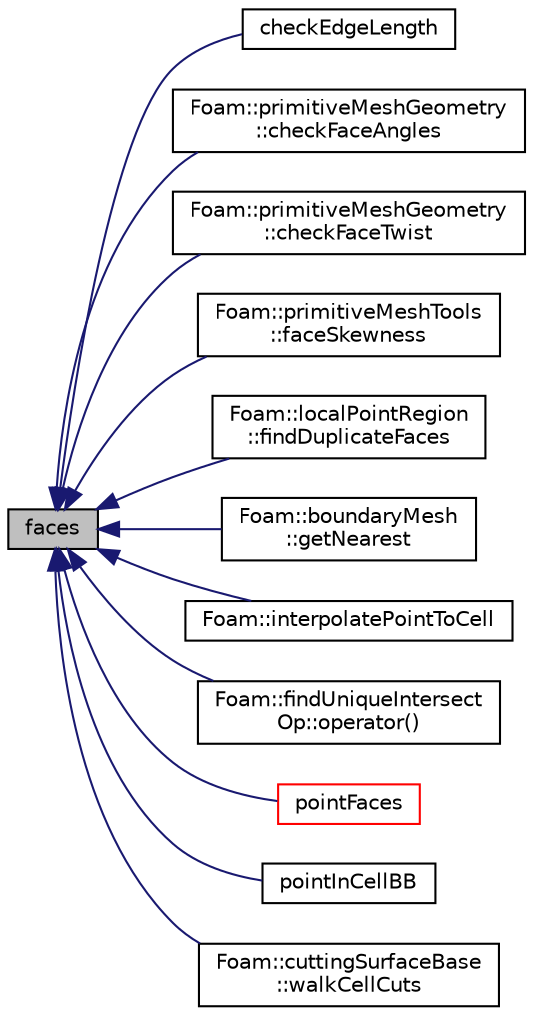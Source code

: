 digraph "faces"
{
  bgcolor="transparent";
  edge [fontname="Helvetica",fontsize="10",labelfontname="Helvetica",labelfontsize="10"];
  node [fontname="Helvetica",fontsize="10",shape=record];
  rankdir="LR";
  Node1 [label="faces",height=0.2,width=0.4,color="black", fillcolor="grey75", style="filled" fontcolor="black"];
  Node1 -> Node2 [dir="back",color="midnightblue",fontsize="10",style="solid",fontname="Helvetica"];
  Node2 [label="checkEdgeLength",height=0.2,width=0.4,color="black",URL="$classFoam_1_1primitiveMesh.html#a145e84d8bfb7889e6d5ec9031dd24b76",tooltip="Check edge length. "];
  Node1 -> Node3 [dir="back",color="midnightblue",fontsize="10",style="solid",fontname="Helvetica"];
  Node3 [label="Foam::primitiveMeshGeometry\l::checkFaceAngles",height=0.2,width=0.4,color="black",URL="$classFoam_1_1primitiveMeshGeometry.html#a1e53fa2de621f051c1777b67d71e354c"];
  Node1 -> Node4 [dir="back",color="midnightblue",fontsize="10",style="solid",fontname="Helvetica"];
  Node4 [label="Foam::primitiveMeshGeometry\l::checkFaceTwist",height=0.2,width=0.4,color="black",URL="$classFoam_1_1primitiveMeshGeometry.html#a024a05dbc6d84c1506e13b255ee71518"];
  Node1 -> Node5 [dir="back",color="midnightblue",fontsize="10",style="solid",fontname="Helvetica"];
  Node5 [label="Foam::primitiveMeshTools\l::faceSkewness",height=0.2,width=0.4,color="black",URL="$classFoam_1_1primitiveMeshTools.html#a2c7c21c63a904623f3ae7754d02cde0a",tooltip="Skewness of single face. "];
  Node1 -> Node6 [dir="back",color="midnightblue",fontsize="10",style="solid",fontname="Helvetica"];
  Node6 [label="Foam::localPointRegion\l::findDuplicateFaces",height=0.2,width=0.4,color="black",URL="$classFoam_1_1localPointRegion.html#a6a37b082fe46b394cc065a8dfa76f62c",tooltip="Helper routine to find baffles (two boundary faces using the. "];
  Node1 -> Node7 [dir="back",color="midnightblue",fontsize="10",style="solid",fontname="Helvetica"];
  Node7 [label="Foam::boundaryMesh\l::getNearest",height=0.2,width=0.4,color="black",URL="$classFoam_1_1boundaryMesh.html#afc0c1d142df9fc42e5efffdf1f144d3a",tooltip="Get bMesh index of nearest face for every boundary face in. "];
  Node1 -> Node8 [dir="back",color="midnightblue",fontsize="10",style="solid",fontname="Helvetica"];
  Node8 [label="Foam::interpolatePointToCell",height=0.2,width=0.4,color="black",URL="$namespaceFoam.html#a818720045c0fa650b5ec0038ef8cdd46"];
  Node1 -> Node9 [dir="back",color="midnightblue",fontsize="10",style="solid",fontname="Helvetica"];
  Node9 [label="Foam::findUniqueIntersect\lOp::operator()",height=0.2,width=0.4,color="black",URL="$classFoam_1_1findUniqueIntersectOp.html#a43d47b209c41bbb1717f33bc766cd2c0",tooltip="Calculate intersection of triangle with ray. Sets result. "];
  Node1 -> Node10 [dir="back",color="midnightblue",fontsize="10",style="solid",fontname="Helvetica"];
  Node10 [label="pointFaces",height=0.2,width=0.4,color="red",URL="$classFoam_1_1primitiveMesh.html#a758f775d09e1be4cdd80daea4e402f55"];
  Node1 -> Node11 [dir="back",color="midnightblue",fontsize="10",style="solid",fontname="Helvetica"];
  Node11 [label="pointInCellBB",height=0.2,width=0.4,color="black",URL="$classFoam_1_1primitiveMesh.html#a10d14ad8e2629dbc897330ab411dc4cc",tooltip="Return true if the point in the cell bounding box. "];
  Node1 -> Node12 [dir="back",color="midnightblue",fontsize="10",style="solid",fontname="Helvetica"];
  Node12 [label="Foam::cuttingSurfaceBase\l::walkCellCuts",height=0.2,width=0.4,color="black",URL="$classFoam_1_1cuttingSurfaceBase.html#a13973a2752e1122847e87e07db0f56b2",tooltip="Walk cell cuts to create faces. "];
}
